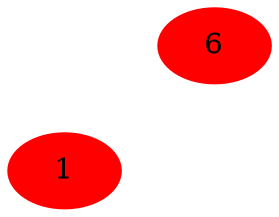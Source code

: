 digraph {
layout=neato;
overlap=false;
fontsize=6;
normalize=true;
ranksep=3;
ratio=auto;
height=0.1;
1[color="red", style="filled"]
6[color="red", style="filled"]
}